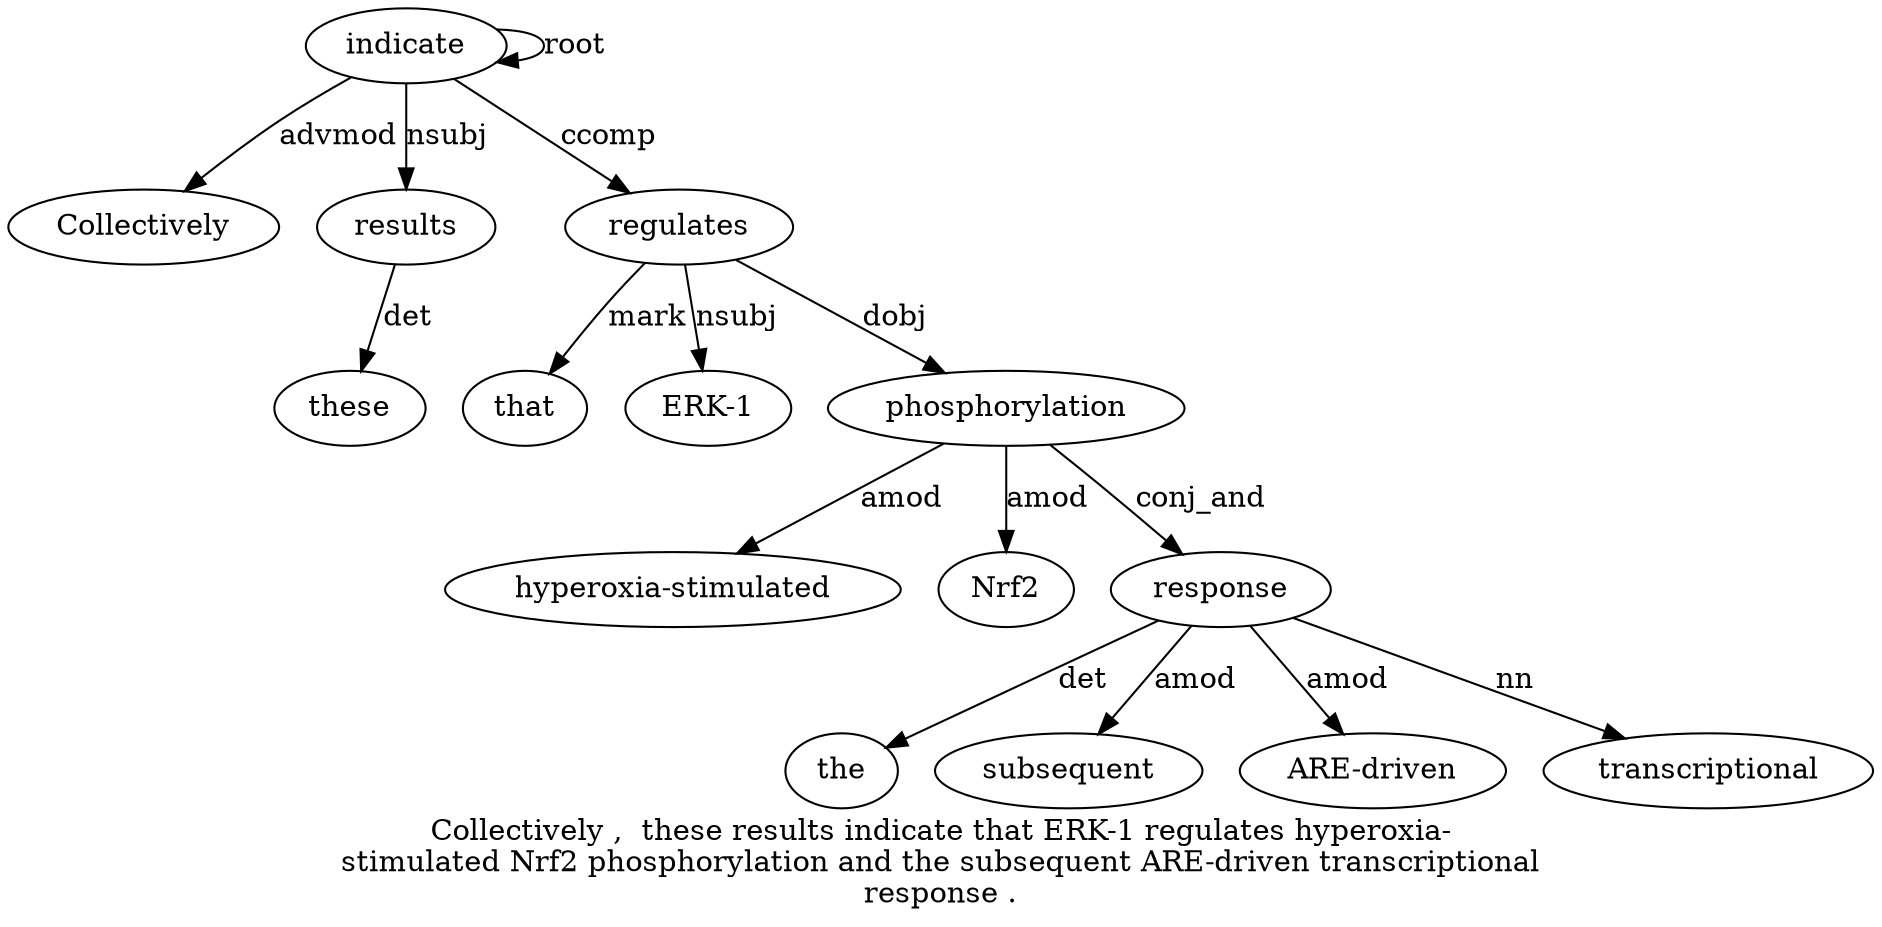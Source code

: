 digraph "Collectively ,  these results indicate that ERK-1 regulates hyperoxia-stimulated Nrf2 phosphorylation and the subsequent ARE-driven transcriptional response ." {
label="Collectively ,  these results indicate that ERK-1 regulates hyperoxia-
stimulated Nrf2 phosphorylation and the subsequent ARE-driven transcriptional
response .";
indicate5 [style=filled, fillcolor=white, label=indicate];
Collectively1 [style=filled, fillcolor=white, label=Collectively];
indicate5 -> Collectively1  [label=advmod];
results4 [style=filled, fillcolor=white, label=results];
these3 [style=filled, fillcolor=white, label=these];
results4 -> these3  [label=det];
indicate5 -> results4  [label=nsubj];
indicate5 -> indicate5  [label=root];
regulates8 [style=filled, fillcolor=white, label=regulates];
that6 [style=filled, fillcolor=white, label=that];
regulates8 -> that6  [label=mark];
"ERK-17" [style=filled, fillcolor=white, label="ERK-1"];
regulates8 -> "ERK-17"  [label=nsubj];
indicate5 -> regulates8  [label=ccomp];
phosphorylation11 [style=filled, fillcolor=white, label=phosphorylation];
"hyperoxia-stimulated9" [style=filled, fillcolor=white, label="hyperoxia-stimulated"];
phosphorylation11 -> "hyperoxia-stimulated9"  [label=amod];
Nrf210 [style=filled, fillcolor=white, label=Nrf2];
phosphorylation11 -> Nrf210  [label=amod];
regulates8 -> phosphorylation11  [label=dobj];
response17 [style=filled, fillcolor=white, label=response];
the13 [style=filled, fillcolor=white, label=the];
response17 -> the13  [label=det];
subsequent14 [style=filled, fillcolor=white, label=subsequent];
response17 -> subsequent14  [label=amod];
"ARE-driven15" [style=filled, fillcolor=white, label="ARE-driven"];
response17 -> "ARE-driven15"  [label=amod];
transcriptional16 [style=filled, fillcolor=white, label=transcriptional];
response17 -> transcriptional16  [label=nn];
phosphorylation11 -> response17  [label=conj_and];
}
